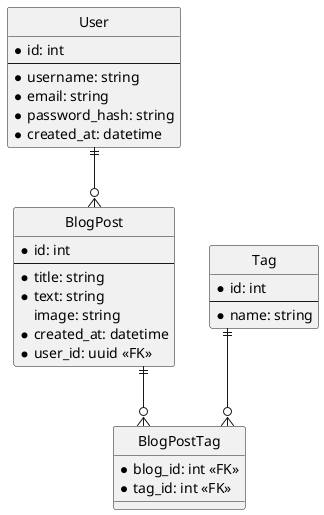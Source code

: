 @startuml erd

hide circle
skinparam Linetype ortho

entity User {
    * id: int
    --
    * username: string
    * email: string
    * password_hash: string
    * created_at: datetime
}

entity BlogPost {
    * id: int
    --
    * title: string
    * text: string
    image: string
    * created_at: datetime
    * user_id: uuid <<FK>>
}

entity Tag {
    * id: int
    --
    * name: string
}

entity BlogPostTag {
    * blog_id: int <<FK>>
    * tag_id: int <<FK>>
}

User ||--o{ BlogPost
BlogPost ||--o{ BlogPostTag
Tag ||--o{ BlogPostTag

@enduml
